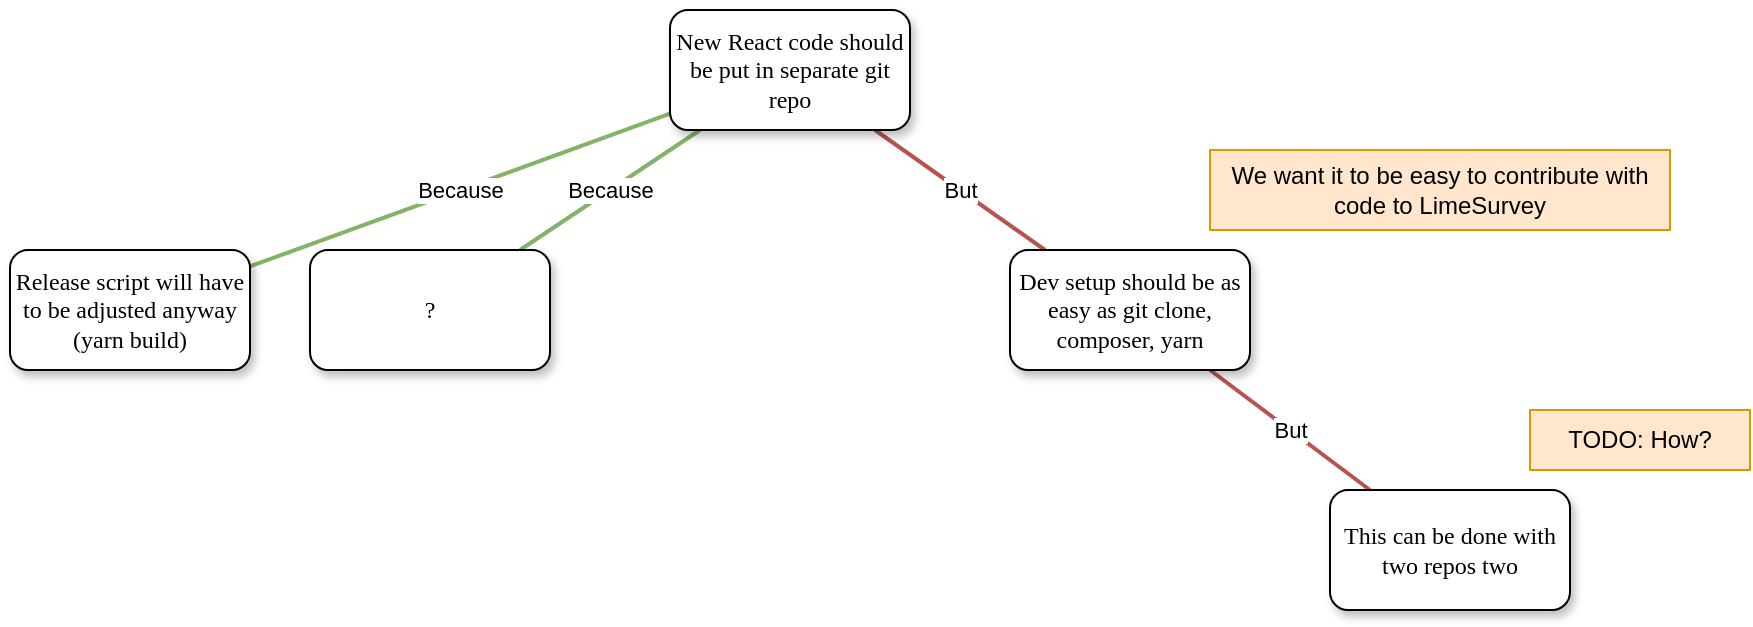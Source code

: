 <mxfile version="15.8.6" type="github">
  <diagram name="Page-1" id="10a91c8b-09ff-31b1-d368-03940ed4cc9e">
    <mxGraphModel dx="1008" dy="567" grid="1" gridSize="10" guides="1" tooltips="1" connect="1" arrows="1" fold="1" page="1" pageScale="1" pageWidth="1100" pageHeight="850" background="none" math="0" shadow="0">
      <root>
        <mxCell id="0" />
        <mxCell id="1" parent="0" />
        <mxCell id="bJKwxyFEZqVPCXt8myTn-4" value="But" style="edgeStyle=none;rounded=0;orthogonalLoop=1;jettySize=auto;html=1;endArrow=none;endFill=0;strokeWidth=2;fillColor=#f8cecc;strokeColor=#b85450;" parent="1" source="62893188c0fa7362-1" target="62893188c0fa7362-3" edge="1">
          <mxGeometry relative="1" as="geometry">
            <mxPoint x="810" y="80" as="targetPoint" />
          </mxGeometry>
        </mxCell>
        <mxCell id="bJKwxyFEZqVPCXt8myTn-6" value="Because" style="edgeStyle=none;rounded=0;orthogonalLoop=1;jettySize=auto;html=1;endArrow=none;endFill=0;strokeWidth=2;fillColor=#d5e8d4;strokeColor=#82b366;" parent="1" source="62893188c0fa7362-1" target="62893188c0fa7362-2" edge="1">
          <mxGeometry relative="1" as="geometry">
            <mxPoint x="530" y="80" as="targetPoint" />
          </mxGeometry>
        </mxCell>
        <mxCell id="YuJeHsp3bGGNzzMNZF0G-3" value="Because" style="rounded=0;orthogonalLoop=1;jettySize=auto;html=1;endArrow=none;endFill=0;fillColor=#d5e8d4;strokeColor=#82b366;strokeWidth=2;" edge="1" parent="1" source="62893188c0fa7362-1" target="YuJeHsp3bGGNzzMNZF0G-2">
          <mxGeometry relative="1" as="geometry" />
        </mxCell>
        <mxCell id="62893188c0fa7362-1" value="New React code should be put in separate git repo" style="whiteSpace=wrap;html=1;rounded=1;shadow=1;labelBackgroundColor=none;strokeWidth=1;fontFamily=Verdana;fontSize=12;align=center;" parent="1" vertex="1">
          <mxGeometry x="610" y="50" width="120" height="60" as="geometry" />
        </mxCell>
        <mxCell id="62893188c0fa7362-2" value="?" style="whiteSpace=wrap;html=1;rounded=1;shadow=1;labelBackgroundColor=none;strokeWidth=1;fontFamily=Verdana;fontSize=12;align=center;" parent="1" vertex="1">
          <mxGeometry x="430" y="170" width="120" height="60" as="geometry" />
        </mxCell>
        <mxCell id="bJKwxyFEZqVPCXt8myTn-2" value="But" style="rounded=0;orthogonalLoop=1;jettySize=auto;html=1;strokeWidth=2;endArrow=none;endFill=0;fillColor=#f8cecc;strokeColor=#b85450;" parent="1" source="62893188c0fa7362-3" target="bJKwxyFEZqVPCXt8myTn-1" edge="1">
          <mxGeometry relative="1" as="geometry" />
        </mxCell>
        <mxCell id="62893188c0fa7362-3" value="Dev setup should be as easy as git clone, composer, yarn" style="whiteSpace=wrap;html=1;rounded=1;shadow=1;labelBackgroundColor=none;strokeWidth=1;fontFamily=Verdana;fontSize=12;align=center;" parent="1" vertex="1">
          <mxGeometry x="780" y="170" width="120" height="60" as="geometry" />
        </mxCell>
        <mxCell id="bJKwxyFEZqVPCXt8myTn-1" value="This can be done with two repos two" style="whiteSpace=wrap;html=1;rounded=1;shadow=1;labelBackgroundColor=none;strokeWidth=1;fontFamily=Verdana;fontSize=12;align=center;" parent="1" vertex="1">
          <mxGeometry x="940" y="290" width="120" height="60" as="geometry" />
        </mxCell>
        <mxCell id="YuJeHsp3bGGNzzMNZF0G-1" value="TODO: How?" style="text;html=1;strokeColor=#d79b00;fillColor=#ffe6cc;align=center;verticalAlign=middle;whiteSpace=wrap;rounded=0;" vertex="1" parent="1">
          <mxGeometry x="1040" y="250" width="110" height="30" as="geometry" />
        </mxCell>
        <mxCell id="YuJeHsp3bGGNzzMNZF0G-2" value="Release script will have to be adjusted anyway (yarn build)" style="whiteSpace=wrap;html=1;rounded=1;shadow=1;labelBackgroundColor=none;strokeWidth=1;fontFamily=Verdana;fontSize=12;align=center;" vertex="1" parent="1">
          <mxGeometry x="280" y="170" width="120" height="60" as="geometry" />
        </mxCell>
        <mxCell id="YuJeHsp3bGGNzzMNZF0G-4" value="We want it to be easy to contribute with code to LimeSurvey" style="text;html=1;strokeColor=#d79b00;fillColor=#ffe6cc;align=center;verticalAlign=middle;whiteSpace=wrap;rounded=0;" vertex="1" parent="1">
          <mxGeometry x="880" y="120" width="230" height="40" as="geometry" />
        </mxCell>
      </root>
    </mxGraphModel>
  </diagram>
</mxfile>
